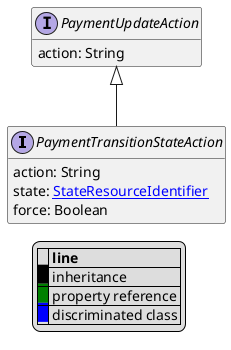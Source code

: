 @startuml

hide empty fields
hide empty methods
legend
|= |= line |
|<back:black>   </back>| inheritance |
|<back:green>   </back>| property reference |
|<back:blue>   </back>| discriminated class |
endlegend
interface PaymentTransitionStateAction [[PaymentTransitionStateAction.svg]] extends PaymentUpdateAction {
    action: String
    state: [[StateResourceIdentifier.svg StateResourceIdentifier]]
    force: Boolean
}
interface PaymentUpdateAction [[PaymentUpdateAction.svg]]  {
    action: String
}





@enduml
